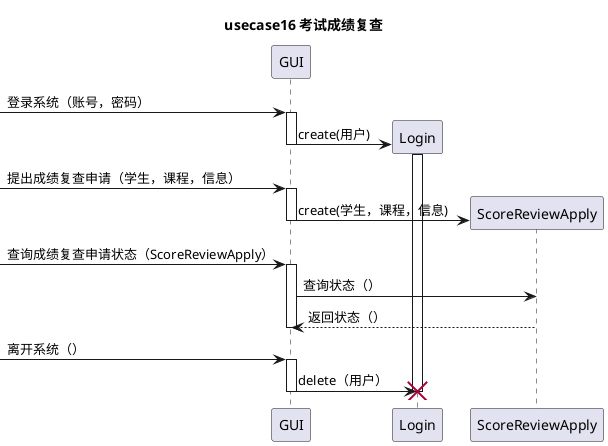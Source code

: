 @startuml
title usecase16 **考试成绩复查**


[-> GUI : 登录系统（账号，密码）
activate GUI
create Login
GUI -> Login : create(用户)
activate Login
deactivate GUI

[-> GUI : 提出成绩复查申请（学生，课程，信息）
activate GUI
create ScoreReviewApply
GUI -> ScoreReviewApply : create(学生，课程，信息)
deactivate GUI

[-> GUI : 查询成绩复查申请状态（ScoreReviewApply）
activate GUI
GUI -> ScoreReviewApply : 查询状态（）
ScoreReviewApply --> GUI : 返回状态（）
deactivate GUI

[-> GUI : 离开系统（）
activate GUI

GUI -> Login : delete（用户）
destroy Login
deactivate GUI
@enduml